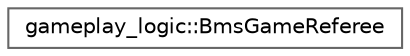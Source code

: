 digraph "Graphical Class Hierarchy"
{
 // LATEX_PDF_SIZE
  bgcolor="transparent";
  edge [fontname=Helvetica,fontsize=10,labelfontname=Helvetica,labelfontsize=10];
  node [fontname=Helvetica,fontsize=10,shape=box,height=0.2,width=0.4];
  rankdir="LR";
  Node0 [id="Node000000",label="gameplay_logic::BmsGameReferee",height=0.2,width=0.4,color="grey40", fillcolor="white", style="filled",URL="$classgameplay__logic_1_1BmsGameReferee.html",tooltip=" "];
}
